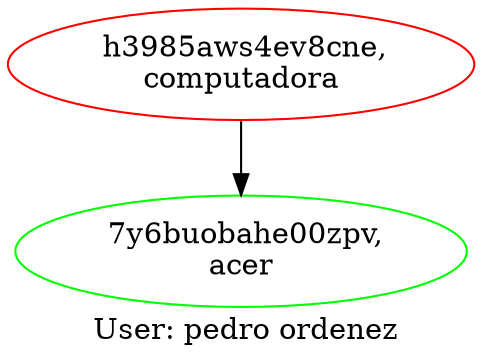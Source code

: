 digraph G { 

 label=" User: pedro ordenez"
node [height=0.5, width=1.2];
"7y6buobahe00zpv" [label=" 7y6buobahe00zpv,\nacer",color=green] 
"h3985aws4ev8cne" [label=" h3985aws4ev8cne,\ncomputadora",color=red] 
"h3985aws4ev8cne" -> "7y6buobahe00zpv" 
}